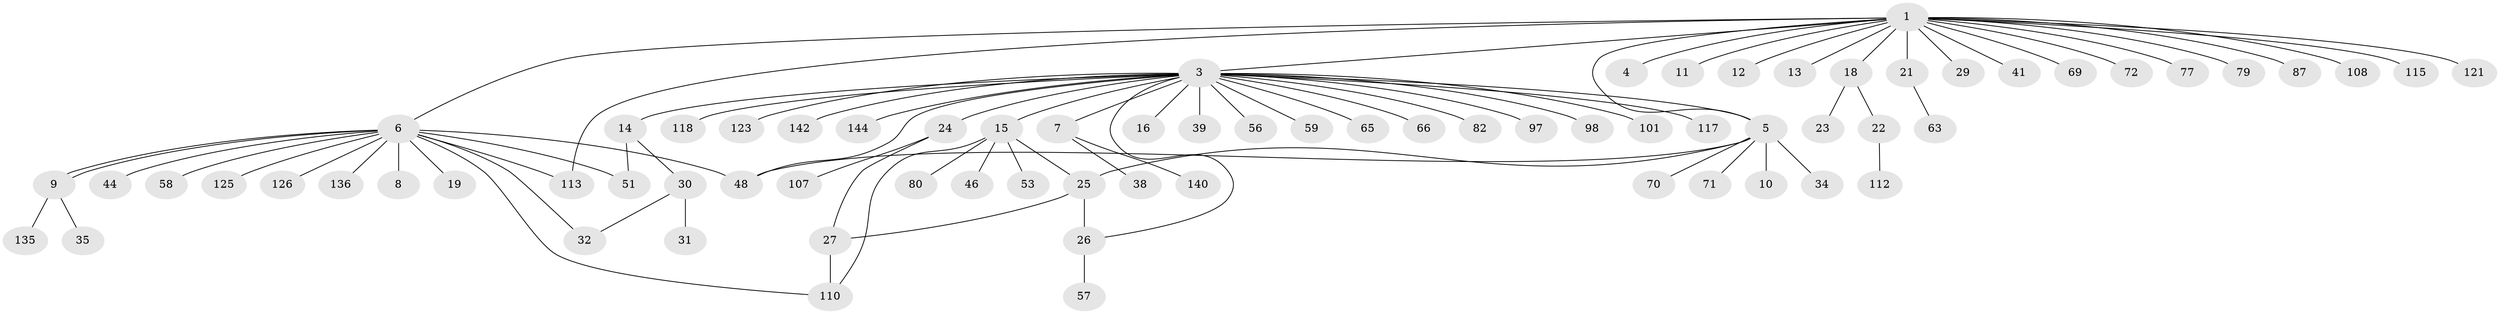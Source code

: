 // original degree distribution, {8: 0.006756756756756757, 15: 0.013513513513513514, 23: 0.006756756756756757, 1: 0.6216216216216216, 11: 0.006756756756756757, 3: 0.07432432432432433, 4: 0.033783783783783786, 6: 0.013513513513513514, 2: 0.17567567567567569, 13: 0.006756756756756757, 5: 0.04054054054054054}
// Generated by graph-tools (version 1.1) at 2025/14/03/09/25 04:14:22]
// undirected, 74 vertices, 85 edges
graph export_dot {
graph [start="1"]
  node [color=gray90,style=filled];
  1 [super="+2"];
  3;
  4;
  5 [super="+67+43+81+130+60+52+17"];
  6;
  7;
  8;
  9;
  10;
  11;
  12;
  13;
  14 [super="+92"];
  15;
  16;
  18 [super="+103+104+83"];
  19 [super="+20"];
  21 [super="+131"];
  22;
  23;
  24;
  25 [super="+49+36+40+47+129+145+116+99+54+45+68"];
  26 [super="+33+42+28+73"];
  27 [super="+93+37+61"];
  29;
  30 [super="+62+96+89"];
  31;
  32 [super="+88"];
  34;
  35;
  38;
  39 [super="+91+76"];
  41;
  44;
  46;
  48 [super="+119+86"];
  51 [super="+84"];
  53;
  56;
  57;
  58;
  59;
  63;
  65;
  66 [super="+138"];
  69 [super="+90"];
  70;
  71;
  72;
  77 [super="+146"];
  79;
  80;
  82 [super="+85"];
  87;
  97;
  98;
  101 [super="+137"];
  107;
  108;
  110 [super="+133"];
  112;
  113;
  115 [super="+120"];
  117;
  118;
  121;
  123;
  125;
  126;
  135;
  136;
  140;
  142;
  144;
  1 -- 4;
  1 -- 21;
  1 -- 69;
  1 -- 87;
  1 -- 108;
  1 -- 113;
  1 -- 115;
  1 -- 3;
  1 -- 5 [weight=2];
  1 -- 6;
  1 -- 72;
  1 -- 41;
  1 -- 11;
  1 -- 12;
  1 -- 13;
  1 -- 77;
  1 -- 79;
  1 -- 18;
  1 -- 121;
  1 -- 29;
  3 -- 5;
  3 -- 7;
  3 -- 14;
  3 -- 15;
  3 -- 16;
  3 -- 24;
  3 -- 26;
  3 -- 39;
  3 -- 56;
  3 -- 59;
  3 -- 65;
  3 -- 66;
  3 -- 82;
  3 -- 97;
  3 -- 98;
  3 -- 101;
  3 -- 117;
  3 -- 118;
  3 -- 123;
  3 -- 142;
  3 -- 144;
  3 -- 48;
  5 -- 10;
  5 -- 34;
  5 -- 48;
  5 -- 70;
  5 -- 25;
  5 -- 71;
  6 -- 8;
  6 -- 9;
  6 -- 9;
  6 -- 19;
  6 -- 32;
  6 -- 44;
  6 -- 48;
  6 -- 51;
  6 -- 58;
  6 -- 110;
  6 -- 113;
  6 -- 125;
  6 -- 126;
  6 -- 136;
  7 -- 38;
  7 -- 140;
  9 -- 35;
  9 -- 135;
  14 -- 30;
  14 -- 51;
  15 -- 25;
  15 -- 46;
  15 -- 53;
  15 -- 80;
  15 -- 110;
  18 -- 22;
  18 -- 23;
  21 -- 63;
  22 -- 112;
  24 -- 27;
  24 -- 107;
  25 -- 26 [weight=2];
  25 -- 27;
  26 -- 57;
  27 -- 110;
  30 -- 31;
  30 -- 32;
}
